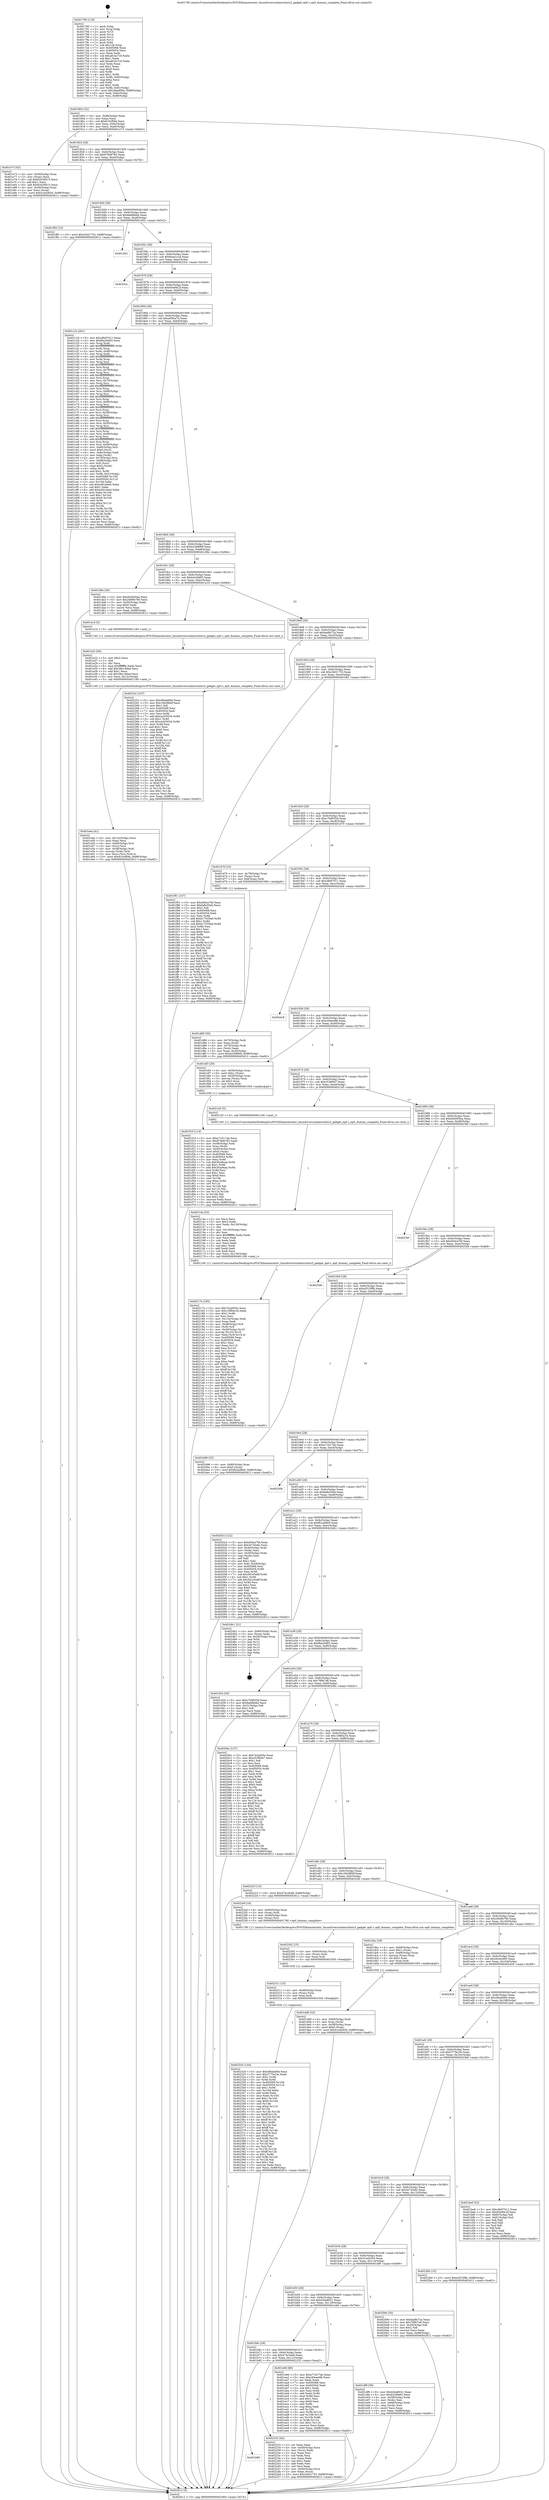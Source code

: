 digraph "0x401790" {
  label = "0x401790 (/mnt/c/Users/mathe/Desktop/tcc/POCII/binaries/extr_linuxdriversusbmtu3mtu3_gadget_ep0.c_ep0_dummy_complete_Final-ollvm.out::main(0))"
  labelloc = "t"
  node[shape=record]

  Entry [label="",width=0.3,height=0.3,shape=circle,fillcolor=black,style=filled]
  "0x401804" [label="{
     0x401804 [32]\l
     | [instrs]\l
     &nbsp;&nbsp;0x401804 \<+6\>: mov -0x88(%rbp),%eax\l
     &nbsp;&nbsp;0x40180a \<+2\>: mov %eax,%ecx\l
     &nbsp;&nbsp;0x40180c \<+6\>: sub $0x810cf69a,%ecx\l
     &nbsp;&nbsp;0x401812 \<+6\>: mov %eax,-0x9c(%rbp)\l
     &nbsp;&nbsp;0x401818 \<+6\>: mov %ecx,-0xa0(%rbp)\l
     &nbsp;&nbsp;0x40181e \<+6\>: je 0000000000401e73 \<main+0x6e3\>\l
  }"]
  "0x401e73" [label="{
     0x401e73 [42]\l
     | [instrs]\l
     &nbsp;&nbsp;0x401e73 \<+4\>: mov -0x58(%rbp),%rax\l
     &nbsp;&nbsp;0x401e77 \<+2\>: mov (%rax),%ecx\l
     &nbsp;&nbsp;0x401e79 \<+6\>: sub $0x63438515,%ecx\l
     &nbsp;&nbsp;0x401e7f \<+3\>: add $0x1,%ecx\l
     &nbsp;&nbsp;0x401e82 \<+6\>: add $0x63438515,%ecx\l
     &nbsp;&nbsp;0x401e88 \<+4\>: mov -0x58(%rbp),%rax\l
     &nbsp;&nbsp;0x401e8c \<+2\>: mov %ecx,(%rax)\l
     &nbsp;&nbsp;0x401e8e \<+10\>: movl $0x41ed2654,-0x88(%rbp)\l
     &nbsp;&nbsp;0x401e98 \<+5\>: jmp 0000000000402612 \<main+0xe82\>\l
  }"]
  "0x401824" [label="{
     0x401824 [28]\l
     | [instrs]\l
     &nbsp;&nbsp;0x401824 \<+5\>: jmp 0000000000401829 \<main+0x99\>\l
     &nbsp;&nbsp;0x401829 \<+6\>: mov -0x9c(%rbp),%eax\l
     &nbsp;&nbsp;0x40182f \<+5\>: sub $0x878d6783,%eax\l
     &nbsp;&nbsp;0x401834 \<+6\>: mov %eax,-0xa4(%rbp)\l
     &nbsp;&nbsp;0x40183a \<+6\>: je 0000000000401f82 \<main+0x7f2\>\l
  }"]
  Exit [label="",width=0.3,height=0.3,shape=circle,fillcolor=black,style=filled,peripheries=2]
  "0x401f82" [label="{
     0x401f82 [15]\l
     | [instrs]\l
     &nbsp;&nbsp;0x401f82 \<+10\>: movl $0xc5d31753,-0x88(%rbp)\l
     &nbsp;&nbsp;0x401f8c \<+5\>: jmp 0000000000402612 \<main+0xe82\>\l
  }"]
  "0x401840" [label="{
     0x401840 [28]\l
     | [instrs]\l
     &nbsp;&nbsp;0x401840 \<+5\>: jmp 0000000000401845 \<main+0xb5\>\l
     &nbsp;&nbsp;0x401845 \<+6\>: mov -0x9c(%rbp),%eax\l
     &nbsp;&nbsp;0x40184b \<+5\>: sub $0x8abfb6dd,%eax\l
     &nbsp;&nbsp;0x401850 \<+6\>: mov %eax,-0xa8(%rbp)\l
     &nbsp;&nbsp;0x401856 \<+6\>: je 0000000000401d52 \<main+0x5c2\>\l
  }"]
  "0x402320" [label="{
     0x402320 [144]\l
     | [instrs]\l
     &nbsp;&nbsp;0x402320 \<+5\>: mov $0x49bda90d,%ecx\l
     &nbsp;&nbsp;0x402325 \<+5\>: mov $0x3775e1fe,%edx\l
     &nbsp;&nbsp;0x40232a \<+3\>: mov $0x1,%r8b\l
     &nbsp;&nbsp;0x40232d \<+3\>: xor %r9d,%r9d\l
     &nbsp;&nbsp;0x402330 \<+8\>: mov 0x405068,%r10d\l
     &nbsp;&nbsp;0x402338 \<+8\>: mov 0x405054,%r11d\l
     &nbsp;&nbsp;0x402340 \<+4\>: sub $0x1,%r9d\l
     &nbsp;&nbsp;0x402344 \<+3\>: mov %r10d,%ebx\l
     &nbsp;&nbsp;0x402347 \<+3\>: add %r9d,%ebx\l
     &nbsp;&nbsp;0x40234a \<+4\>: imul %ebx,%r10d\l
     &nbsp;&nbsp;0x40234e \<+4\>: and $0x1,%r10d\l
     &nbsp;&nbsp;0x402352 \<+4\>: cmp $0x0,%r10d\l
     &nbsp;&nbsp;0x402356 \<+4\>: sete %r14b\l
     &nbsp;&nbsp;0x40235a \<+4\>: cmp $0xa,%r11d\l
     &nbsp;&nbsp;0x40235e \<+4\>: setl %r15b\l
     &nbsp;&nbsp;0x402362 \<+3\>: mov %r14b,%r12b\l
     &nbsp;&nbsp;0x402365 \<+4\>: xor $0xff,%r12b\l
     &nbsp;&nbsp;0x402369 \<+3\>: mov %r15b,%r13b\l
     &nbsp;&nbsp;0x40236c \<+4\>: xor $0xff,%r13b\l
     &nbsp;&nbsp;0x402370 \<+4\>: xor $0x1,%r8b\l
     &nbsp;&nbsp;0x402374 \<+3\>: mov %r12b,%al\l
     &nbsp;&nbsp;0x402377 \<+2\>: and $0xff,%al\l
     &nbsp;&nbsp;0x402379 \<+3\>: and %r8b,%r14b\l
     &nbsp;&nbsp;0x40237c \<+3\>: mov %r13b,%sil\l
     &nbsp;&nbsp;0x40237f \<+4\>: and $0xff,%sil\l
     &nbsp;&nbsp;0x402383 \<+3\>: and %r8b,%r15b\l
     &nbsp;&nbsp;0x402386 \<+3\>: or %r14b,%al\l
     &nbsp;&nbsp;0x402389 \<+3\>: or %r15b,%sil\l
     &nbsp;&nbsp;0x40238c \<+3\>: xor %sil,%al\l
     &nbsp;&nbsp;0x40238f \<+3\>: or %r13b,%r12b\l
     &nbsp;&nbsp;0x402392 \<+4\>: xor $0xff,%r12b\l
     &nbsp;&nbsp;0x402396 \<+4\>: or $0x1,%r8b\l
     &nbsp;&nbsp;0x40239a \<+3\>: and %r8b,%r12b\l
     &nbsp;&nbsp;0x40239d \<+3\>: or %r12b,%al\l
     &nbsp;&nbsp;0x4023a0 \<+2\>: test $0x1,%al\l
     &nbsp;&nbsp;0x4023a2 \<+3\>: cmovne %edx,%ecx\l
     &nbsp;&nbsp;0x4023a5 \<+6\>: mov %ecx,-0x88(%rbp)\l
     &nbsp;&nbsp;0x4023ab \<+5\>: jmp 0000000000402612 \<main+0xe82\>\l
  }"]
  "0x401d52" [label="{
     0x401d52\l
  }", style=dashed]
  "0x40185c" [label="{
     0x40185c [28]\l
     | [instrs]\l
     &nbsp;&nbsp;0x40185c \<+5\>: jmp 0000000000401861 \<main+0xd1\>\l
     &nbsp;&nbsp;0x401861 \<+6\>: mov -0x9c(%rbp),%eax\l
     &nbsp;&nbsp;0x401867 \<+5\>: sub $0x8cee1ccd,%eax\l
     &nbsp;&nbsp;0x40186c \<+6\>: mov %eax,-0xac(%rbp)\l
     &nbsp;&nbsp;0x401872 \<+6\>: je 00000000004023ce \<main+0xc3e\>\l
  }"]
  "0x402311" [label="{
     0x402311 [15]\l
     | [instrs]\l
     &nbsp;&nbsp;0x402311 \<+4\>: mov -0x48(%rbp),%rax\l
     &nbsp;&nbsp;0x402315 \<+3\>: mov (%rax),%rax\l
     &nbsp;&nbsp;0x402318 \<+3\>: mov %rax,%rdi\l
     &nbsp;&nbsp;0x40231b \<+5\>: call 0000000000401030 \<free@plt\>\l
     | [calls]\l
     &nbsp;&nbsp;0x401030 \{1\} (unknown)\l
  }"]
  "0x4023ce" [label="{
     0x4023ce\l
  }", style=dashed]
  "0x401878" [label="{
     0x401878 [28]\l
     | [instrs]\l
     &nbsp;&nbsp;0x401878 \<+5\>: jmp 000000000040187d \<main+0xed\>\l
     &nbsp;&nbsp;0x40187d \<+6\>: mov -0x9c(%rbp),%eax\l
     &nbsp;&nbsp;0x401883 \<+5\>: sub $0x93e69c2f,%eax\l
     &nbsp;&nbsp;0x401888 \<+6\>: mov %eax,-0xb0(%rbp)\l
     &nbsp;&nbsp;0x40188e \<+6\>: je 0000000000401c1b \<main+0x48b\>\l
  }"]
  "0x402302" [label="{
     0x402302 [15]\l
     | [instrs]\l
     &nbsp;&nbsp;0x402302 \<+4\>: mov -0x60(%rbp),%rax\l
     &nbsp;&nbsp;0x402306 \<+3\>: mov (%rax),%rax\l
     &nbsp;&nbsp;0x402309 \<+3\>: mov %rax,%rdi\l
     &nbsp;&nbsp;0x40230c \<+5\>: call 0000000000401030 \<free@plt\>\l
     | [calls]\l
     &nbsp;&nbsp;0x401030 \{1\} (unknown)\l
  }"]
  "0x401c1b" [label="{
     0x401c1b [281]\l
     | [instrs]\l
     &nbsp;&nbsp;0x401c1b \<+5\>: mov $0xc8b97011,%eax\l
     &nbsp;&nbsp;0x401c20 \<+5\>: mov $0xfba29483,%ecx\l
     &nbsp;&nbsp;0x401c25 \<+3\>: mov %rsp,%rdx\l
     &nbsp;&nbsp;0x401c28 \<+4\>: add $0xfffffffffffffff0,%rdx\l
     &nbsp;&nbsp;0x401c2c \<+3\>: mov %rdx,%rsp\l
     &nbsp;&nbsp;0x401c2f \<+4\>: mov %rdx,-0x80(%rbp)\l
     &nbsp;&nbsp;0x401c33 \<+3\>: mov %rsp,%rdx\l
     &nbsp;&nbsp;0x401c36 \<+4\>: add $0xfffffffffffffff0,%rdx\l
     &nbsp;&nbsp;0x401c3a \<+3\>: mov %rdx,%rsp\l
     &nbsp;&nbsp;0x401c3d \<+3\>: mov %rsp,%rsi\l
     &nbsp;&nbsp;0x401c40 \<+4\>: add $0xfffffffffffffff0,%rsi\l
     &nbsp;&nbsp;0x401c44 \<+3\>: mov %rsi,%rsp\l
     &nbsp;&nbsp;0x401c47 \<+4\>: mov %rsi,-0x78(%rbp)\l
     &nbsp;&nbsp;0x401c4b \<+3\>: mov %rsp,%rsi\l
     &nbsp;&nbsp;0x401c4e \<+4\>: add $0xfffffffffffffff0,%rsi\l
     &nbsp;&nbsp;0x401c52 \<+3\>: mov %rsi,%rsp\l
     &nbsp;&nbsp;0x401c55 \<+4\>: mov %rsi,-0x70(%rbp)\l
     &nbsp;&nbsp;0x401c59 \<+3\>: mov %rsp,%rsi\l
     &nbsp;&nbsp;0x401c5c \<+4\>: add $0xfffffffffffffff0,%rsi\l
     &nbsp;&nbsp;0x401c60 \<+3\>: mov %rsi,%rsp\l
     &nbsp;&nbsp;0x401c63 \<+4\>: mov %rsi,-0x68(%rbp)\l
     &nbsp;&nbsp;0x401c67 \<+3\>: mov %rsp,%rsi\l
     &nbsp;&nbsp;0x401c6a \<+4\>: add $0xfffffffffffffff0,%rsi\l
     &nbsp;&nbsp;0x401c6e \<+3\>: mov %rsi,%rsp\l
     &nbsp;&nbsp;0x401c71 \<+4\>: mov %rsi,-0x60(%rbp)\l
     &nbsp;&nbsp;0x401c75 \<+3\>: mov %rsp,%rsi\l
     &nbsp;&nbsp;0x401c78 \<+4\>: add $0xfffffffffffffff0,%rsi\l
     &nbsp;&nbsp;0x401c7c \<+3\>: mov %rsi,%rsp\l
     &nbsp;&nbsp;0x401c7f \<+4\>: mov %rsi,-0x58(%rbp)\l
     &nbsp;&nbsp;0x401c83 \<+3\>: mov %rsp,%rsi\l
     &nbsp;&nbsp;0x401c86 \<+4\>: add $0xfffffffffffffff0,%rsi\l
     &nbsp;&nbsp;0x401c8a \<+3\>: mov %rsi,%rsp\l
     &nbsp;&nbsp;0x401c8d \<+4\>: mov %rsi,-0x50(%rbp)\l
     &nbsp;&nbsp;0x401c91 \<+3\>: mov %rsp,%rsi\l
     &nbsp;&nbsp;0x401c94 \<+4\>: add $0xfffffffffffffff0,%rsi\l
     &nbsp;&nbsp;0x401c98 \<+3\>: mov %rsi,%rsp\l
     &nbsp;&nbsp;0x401c9b \<+4\>: mov %rsi,-0x48(%rbp)\l
     &nbsp;&nbsp;0x401c9f \<+3\>: mov %rsp,%rsi\l
     &nbsp;&nbsp;0x401ca2 \<+4\>: add $0xfffffffffffffff0,%rsi\l
     &nbsp;&nbsp;0x401ca6 \<+3\>: mov %rsi,%rsp\l
     &nbsp;&nbsp;0x401ca9 \<+4\>: mov %rsi,-0x40(%rbp)\l
     &nbsp;&nbsp;0x401cad \<+4\>: mov -0x80(%rbp),%rsi\l
     &nbsp;&nbsp;0x401cb1 \<+6\>: movl $0x0,(%rsi)\l
     &nbsp;&nbsp;0x401cb7 \<+6\>: mov -0x8c(%rbp),%edi\l
     &nbsp;&nbsp;0x401cbd \<+2\>: mov %edi,(%rdx)\l
     &nbsp;&nbsp;0x401cbf \<+4\>: mov -0x78(%rbp),%rsi\l
     &nbsp;&nbsp;0x401cc3 \<+7\>: mov -0x98(%rbp),%r8\l
     &nbsp;&nbsp;0x401cca \<+3\>: mov %r8,(%rsi)\l
     &nbsp;&nbsp;0x401ccd \<+3\>: cmpl $0x2,(%rdx)\l
     &nbsp;&nbsp;0x401cd0 \<+4\>: setne %r9b\l
     &nbsp;&nbsp;0x401cd4 \<+4\>: and $0x1,%r9b\l
     &nbsp;&nbsp;0x401cd8 \<+4\>: mov %r9b,-0x31(%rbp)\l
     &nbsp;&nbsp;0x401cdc \<+8\>: mov 0x405068,%r10d\l
     &nbsp;&nbsp;0x401ce4 \<+8\>: mov 0x405054,%r11d\l
     &nbsp;&nbsp;0x401cec \<+3\>: mov %r10d,%ebx\l
     &nbsp;&nbsp;0x401cef \<+6\>: sub $0xe491ebe0,%ebx\l
     &nbsp;&nbsp;0x401cf5 \<+3\>: sub $0x1,%ebx\l
     &nbsp;&nbsp;0x401cf8 \<+6\>: add $0xe491ebe0,%ebx\l
     &nbsp;&nbsp;0x401cfe \<+4\>: imul %ebx,%r10d\l
     &nbsp;&nbsp;0x401d02 \<+4\>: and $0x1,%r10d\l
     &nbsp;&nbsp;0x401d06 \<+4\>: cmp $0x0,%r10d\l
     &nbsp;&nbsp;0x401d0a \<+4\>: sete %r9b\l
     &nbsp;&nbsp;0x401d0e \<+4\>: cmp $0xa,%r11d\l
     &nbsp;&nbsp;0x401d12 \<+4\>: setl %r14b\l
     &nbsp;&nbsp;0x401d16 \<+3\>: mov %r9b,%r15b\l
     &nbsp;&nbsp;0x401d19 \<+3\>: and %r14b,%r15b\l
     &nbsp;&nbsp;0x401d1c \<+3\>: xor %r14b,%r9b\l
     &nbsp;&nbsp;0x401d1f \<+3\>: or %r9b,%r15b\l
     &nbsp;&nbsp;0x401d22 \<+4\>: test $0x1,%r15b\l
     &nbsp;&nbsp;0x401d26 \<+3\>: cmovne %ecx,%eax\l
     &nbsp;&nbsp;0x401d29 \<+6\>: mov %eax,-0x88(%rbp)\l
     &nbsp;&nbsp;0x401d2f \<+5\>: jmp 0000000000402612 \<main+0xe82\>\l
  }"]
  "0x401894" [label="{
     0x401894 [28]\l
     | [instrs]\l
     &nbsp;&nbsp;0x401894 \<+5\>: jmp 0000000000401899 \<main+0x109\>\l
     &nbsp;&nbsp;0x401899 \<+6\>: mov -0x9c(%rbp),%eax\l
     &nbsp;&nbsp;0x40189f \<+5\>: sub $0xad5fca74,%eax\l
     &nbsp;&nbsp;0x4018a4 \<+6\>: mov %eax,-0xb4(%rbp)\l
     &nbsp;&nbsp;0x4018aa \<+6\>: je 0000000000402603 \<main+0xe73\>\l
  }"]
  "0x401b88" [label="{
     0x401b88\l
  }", style=dashed]
  "0x402603" [label="{
     0x402603\l
  }", style=dashed]
  "0x4018b0" [label="{
     0x4018b0 [28]\l
     | [instrs]\l
     &nbsp;&nbsp;0x4018b0 \<+5\>: jmp 00000000004018b5 \<main+0x125\>\l
     &nbsp;&nbsp;0x4018b5 \<+6\>: mov -0x9c(%rbp),%eax\l
     &nbsp;&nbsp;0x4018bb \<+5\>: sub $0xb23d890f,%eax\l
     &nbsp;&nbsp;0x4018c0 \<+6\>: mov %eax,-0xb8(%rbp)\l
     &nbsp;&nbsp;0x4018c6 \<+6\>: je 0000000000401d9e \<main+0x60e\>\l
  }"]
  "0x402232" [label="{
     0x402232 [42]\l
     | [instrs]\l
     &nbsp;&nbsp;0x402232 \<+2\>: xor %eax,%eax\l
     &nbsp;&nbsp;0x402234 \<+4\>: mov -0x40(%rbp),%rcx\l
     &nbsp;&nbsp;0x402238 \<+2\>: mov (%rcx),%edx\l
     &nbsp;&nbsp;0x40223a \<+2\>: mov %eax,%esi\l
     &nbsp;&nbsp;0x40223c \<+2\>: sub %edx,%esi\l
     &nbsp;&nbsp;0x40223e \<+2\>: mov %eax,%edx\l
     &nbsp;&nbsp;0x402240 \<+3\>: sub $0x1,%edx\l
     &nbsp;&nbsp;0x402243 \<+2\>: add %edx,%esi\l
     &nbsp;&nbsp;0x402245 \<+2\>: sub %esi,%eax\l
     &nbsp;&nbsp;0x402247 \<+4\>: mov -0x40(%rbp),%rcx\l
     &nbsp;&nbsp;0x40224b \<+2\>: mov %eax,(%rcx)\l
     &nbsp;&nbsp;0x40224d \<+10\>: movl $0xc5d31753,-0x88(%rbp)\l
     &nbsp;&nbsp;0x402257 \<+5\>: jmp 0000000000402612 \<main+0xe82\>\l
  }"]
  "0x401d9e" [label="{
     0x401d9e [30]\l
     | [instrs]\l
     &nbsp;&nbsp;0x401d9e \<+5\>: mov $0xd44005ea,%eax\l
     &nbsp;&nbsp;0x401da3 \<+5\>: mov $0x29d9b780,%ecx\l
     &nbsp;&nbsp;0x401da8 \<+3\>: mov -0x30(%rbp),%edx\l
     &nbsp;&nbsp;0x401dab \<+3\>: cmp $0x0,%edx\l
     &nbsp;&nbsp;0x401dae \<+3\>: cmove %ecx,%eax\l
     &nbsp;&nbsp;0x401db1 \<+6\>: mov %eax,-0x88(%rbp)\l
     &nbsp;&nbsp;0x401db7 \<+5\>: jmp 0000000000402612 \<main+0xe82\>\l
  }"]
  "0x4018cc" [label="{
     0x4018cc [28]\l
     | [instrs]\l
     &nbsp;&nbsp;0x4018cc \<+5\>: jmp 00000000004018d1 \<main+0x141\>\l
     &nbsp;&nbsp;0x4018d1 \<+6\>: mov -0x9c(%rbp),%eax\l
     &nbsp;&nbsp;0x4018d7 \<+5\>: sub $0xb2cf4665,%eax\l
     &nbsp;&nbsp;0x4018dc \<+6\>: mov %eax,-0xbc(%rbp)\l
     &nbsp;&nbsp;0x4018e2 \<+6\>: je 0000000000401e1d \<main+0x68d\>\l
  }"]
  "0x40217e" [label="{
     0x40217e [165]\l
     | [instrs]\l
     &nbsp;&nbsp;0x40217e \<+5\>: mov $0x7e2a005e,%ecx\l
     &nbsp;&nbsp;0x402183 \<+5\>: mov $0x13984c34,%edx\l
     &nbsp;&nbsp;0x402188 \<+3\>: mov $0x1,%r8b\l
     &nbsp;&nbsp;0x40218b \<+2\>: xor %esi,%esi\l
     &nbsp;&nbsp;0x40218d \<+6\>: mov -0x134(%rbp),%edi\l
     &nbsp;&nbsp;0x402193 \<+3\>: imul %eax,%edi\l
     &nbsp;&nbsp;0x402196 \<+4\>: mov -0x48(%rbp),%r9\l
     &nbsp;&nbsp;0x40219a \<+3\>: mov (%r9),%r9\l
     &nbsp;&nbsp;0x40219d \<+4\>: mov -0x40(%rbp),%r10\l
     &nbsp;&nbsp;0x4021a1 \<+3\>: movslq (%r10),%r10\l
     &nbsp;&nbsp;0x4021a4 \<+4\>: mov %edi,(%r9,%r10,4)\l
     &nbsp;&nbsp;0x4021a8 \<+7\>: mov 0x405068,%eax\l
     &nbsp;&nbsp;0x4021af \<+7\>: mov 0x405054,%edi\l
     &nbsp;&nbsp;0x4021b6 \<+3\>: sub $0x1,%esi\l
     &nbsp;&nbsp;0x4021b9 \<+3\>: mov %eax,%r11d\l
     &nbsp;&nbsp;0x4021bc \<+3\>: add %esi,%r11d\l
     &nbsp;&nbsp;0x4021bf \<+4\>: imul %r11d,%eax\l
     &nbsp;&nbsp;0x4021c3 \<+3\>: and $0x1,%eax\l
     &nbsp;&nbsp;0x4021c6 \<+3\>: cmp $0x0,%eax\l
     &nbsp;&nbsp;0x4021c9 \<+3\>: sete %bl\l
     &nbsp;&nbsp;0x4021cc \<+3\>: cmp $0xa,%edi\l
     &nbsp;&nbsp;0x4021cf \<+4\>: setl %r14b\l
     &nbsp;&nbsp;0x4021d3 \<+3\>: mov %bl,%r15b\l
     &nbsp;&nbsp;0x4021d6 \<+4\>: xor $0xff,%r15b\l
     &nbsp;&nbsp;0x4021da \<+3\>: mov %r14b,%r12b\l
     &nbsp;&nbsp;0x4021dd \<+4\>: xor $0xff,%r12b\l
     &nbsp;&nbsp;0x4021e1 \<+4\>: xor $0x1,%r8b\l
     &nbsp;&nbsp;0x4021e5 \<+3\>: mov %r15b,%r13b\l
     &nbsp;&nbsp;0x4021e8 \<+4\>: and $0xff,%r13b\l
     &nbsp;&nbsp;0x4021ec \<+3\>: and %r8b,%bl\l
     &nbsp;&nbsp;0x4021ef \<+3\>: mov %r12b,%al\l
     &nbsp;&nbsp;0x4021f2 \<+2\>: and $0xff,%al\l
     &nbsp;&nbsp;0x4021f4 \<+3\>: and %r8b,%r14b\l
     &nbsp;&nbsp;0x4021f7 \<+3\>: or %bl,%r13b\l
     &nbsp;&nbsp;0x4021fa \<+3\>: or %r14b,%al\l
     &nbsp;&nbsp;0x4021fd \<+3\>: xor %al,%r13b\l
     &nbsp;&nbsp;0x402200 \<+3\>: or %r12b,%r15b\l
     &nbsp;&nbsp;0x402203 \<+4\>: xor $0xff,%r15b\l
     &nbsp;&nbsp;0x402207 \<+4\>: or $0x1,%r8b\l
     &nbsp;&nbsp;0x40220b \<+3\>: and %r8b,%r15b\l
     &nbsp;&nbsp;0x40220e \<+3\>: or %r15b,%r13b\l
     &nbsp;&nbsp;0x402211 \<+4\>: test $0x1,%r13b\l
     &nbsp;&nbsp;0x402215 \<+3\>: cmovne %edx,%ecx\l
     &nbsp;&nbsp;0x402218 \<+6\>: mov %ecx,-0x88(%rbp)\l
     &nbsp;&nbsp;0x40221e \<+5\>: jmp 0000000000402612 \<main+0xe82\>\l
  }"]
  "0x401e1d" [label="{
     0x401e1d [5]\l
     | [instrs]\l
     &nbsp;&nbsp;0x401e1d \<+5\>: call 0000000000401160 \<next_i\>\l
     | [calls]\l
     &nbsp;&nbsp;0x401160 \{1\} (/mnt/c/Users/mathe/Desktop/tcc/POCII/binaries/extr_linuxdriversusbmtu3mtu3_gadget_ep0.c_ep0_dummy_complete_Final-ollvm.out::next_i)\l
  }"]
  "0x4018e8" [label="{
     0x4018e8 [28]\l
     | [instrs]\l
     &nbsp;&nbsp;0x4018e8 \<+5\>: jmp 00000000004018ed \<main+0x15d\>\l
     &nbsp;&nbsp;0x4018ed \<+6\>: mov -0x9c(%rbp),%eax\l
     &nbsp;&nbsp;0x4018f3 \<+5\>: sub $0xbadfa72a,%eax\l
     &nbsp;&nbsp;0x4018f8 \<+6\>: mov %eax,-0xc0(%rbp)\l
     &nbsp;&nbsp;0x4018fe \<+6\>: je 000000000040225c \<main+0xacc\>\l
  }"]
  "0x40214a" [label="{
     0x40214a [52]\l
     | [instrs]\l
     &nbsp;&nbsp;0x40214a \<+2\>: xor %ecx,%ecx\l
     &nbsp;&nbsp;0x40214c \<+5\>: mov $0x2,%edx\l
     &nbsp;&nbsp;0x402151 \<+6\>: mov %edx,-0x130(%rbp)\l
     &nbsp;&nbsp;0x402157 \<+1\>: cltd\l
     &nbsp;&nbsp;0x402158 \<+6\>: mov -0x130(%rbp),%esi\l
     &nbsp;&nbsp;0x40215e \<+2\>: idiv %esi\l
     &nbsp;&nbsp;0x402160 \<+6\>: imul $0xfffffffe,%edx,%edx\l
     &nbsp;&nbsp;0x402166 \<+2\>: mov %ecx,%edi\l
     &nbsp;&nbsp;0x402168 \<+2\>: sub %edx,%edi\l
     &nbsp;&nbsp;0x40216a \<+2\>: mov %ecx,%edx\l
     &nbsp;&nbsp;0x40216c \<+3\>: sub $0x1,%edx\l
     &nbsp;&nbsp;0x40216f \<+2\>: add %edx,%edi\l
     &nbsp;&nbsp;0x402171 \<+2\>: sub %edi,%ecx\l
     &nbsp;&nbsp;0x402173 \<+6\>: mov %ecx,-0x134(%rbp)\l
     &nbsp;&nbsp;0x402179 \<+5\>: call 0000000000401160 \<next_i\>\l
     | [calls]\l
     &nbsp;&nbsp;0x401160 \{1\} (/mnt/c/Users/mathe/Desktop/tcc/POCII/binaries/extr_linuxdriversusbmtu3mtu3_gadget_ep0.c_ep0_dummy_complete_Final-ollvm.out::next_i)\l
  }"]
  "0x40225c" [label="{
     0x40225c [147]\l
     | [instrs]\l
     &nbsp;&nbsp;0x40225c \<+5\>: mov $0x49bda90d,%eax\l
     &nbsp;&nbsp;0x402261 \<+5\>: mov $0x1942866f,%ecx\l
     &nbsp;&nbsp;0x402266 \<+2\>: mov $0x1,%dl\l
     &nbsp;&nbsp;0x402268 \<+7\>: mov 0x405068,%esi\l
     &nbsp;&nbsp;0x40226f \<+7\>: mov 0x405054,%edi\l
     &nbsp;&nbsp;0x402276 \<+3\>: mov %esi,%r8d\l
     &nbsp;&nbsp;0x402279 \<+7\>: add $0xca203034,%r8d\l
     &nbsp;&nbsp;0x402280 \<+4\>: sub $0x1,%r8d\l
     &nbsp;&nbsp;0x402284 \<+7\>: sub $0xca203034,%r8d\l
     &nbsp;&nbsp;0x40228b \<+4\>: imul %r8d,%esi\l
     &nbsp;&nbsp;0x40228f \<+3\>: and $0x1,%esi\l
     &nbsp;&nbsp;0x402292 \<+3\>: cmp $0x0,%esi\l
     &nbsp;&nbsp;0x402295 \<+4\>: sete %r9b\l
     &nbsp;&nbsp;0x402299 \<+3\>: cmp $0xa,%edi\l
     &nbsp;&nbsp;0x40229c \<+4\>: setl %r10b\l
     &nbsp;&nbsp;0x4022a0 \<+3\>: mov %r9b,%r11b\l
     &nbsp;&nbsp;0x4022a3 \<+4\>: xor $0xff,%r11b\l
     &nbsp;&nbsp;0x4022a7 \<+3\>: mov %r10b,%bl\l
     &nbsp;&nbsp;0x4022aa \<+3\>: xor $0xff,%bl\l
     &nbsp;&nbsp;0x4022ad \<+3\>: xor $0x0,%dl\l
     &nbsp;&nbsp;0x4022b0 \<+3\>: mov %r11b,%r14b\l
     &nbsp;&nbsp;0x4022b3 \<+4\>: and $0x0,%r14b\l
     &nbsp;&nbsp;0x4022b7 \<+3\>: and %dl,%r9b\l
     &nbsp;&nbsp;0x4022ba \<+3\>: mov %bl,%r15b\l
     &nbsp;&nbsp;0x4022bd \<+4\>: and $0x0,%r15b\l
     &nbsp;&nbsp;0x4022c1 \<+3\>: and %dl,%r10b\l
     &nbsp;&nbsp;0x4022c4 \<+3\>: or %r9b,%r14b\l
     &nbsp;&nbsp;0x4022c7 \<+3\>: or %r10b,%r15b\l
     &nbsp;&nbsp;0x4022ca \<+3\>: xor %r15b,%r14b\l
     &nbsp;&nbsp;0x4022cd \<+3\>: or %bl,%r11b\l
     &nbsp;&nbsp;0x4022d0 \<+4\>: xor $0xff,%r11b\l
     &nbsp;&nbsp;0x4022d4 \<+3\>: or $0x0,%dl\l
     &nbsp;&nbsp;0x4022d7 \<+3\>: and %dl,%r11b\l
     &nbsp;&nbsp;0x4022da \<+3\>: or %r11b,%r14b\l
     &nbsp;&nbsp;0x4022dd \<+4\>: test $0x1,%r14b\l
     &nbsp;&nbsp;0x4022e1 \<+3\>: cmovne %ecx,%eax\l
     &nbsp;&nbsp;0x4022e4 \<+6\>: mov %eax,-0x88(%rbp)\l
     &nbsp;&nbsp;0x4022ea \<+5\>: jmp 0000000000402612 \<main+0xe82\>\l
  }"]
  "0x401904" [label="{
     0x401904 [28]\l
     | [instrs]\l
     &nbsp;&nbsp;0x401904 \<+5\>: jmp 0000000000401909 \<main+0x179\>\l
     &nbsp;&nbsp;0x401909 \<+6\>: mov -0x9c(%rbp),%eax\l
     &nbsp;&nbsp;0x40190f \<+5\>: sub $0xc5d31753,%eax\l
     &nbsp;&nbsp;0x401914 \<+6\>: mov %eax,-0xc4(%rbp)\l
     &nbsp;&nbsp;0x40191a \<+6\>: je 0000000000401f91 \<main+0x801\>\l
  }"]
  "0x401f10" [label="{
     0x401f10 [114]\l
     | [instrs]\l
     &nbsp;&nbsp;0x401f10 \<+5\>: mov $0xe71617ab,%ecx\l
     &nbsp;&nbsp;0x401f15 \<+5\>: mov $0x878d6783,%edx\l
     &nbsp;&nbsp;0x401f1a \<+4\>: mov -0x48(%rbp),%rdi\l
     &nbsp;&nbsp;0x401f1e \<+3\>: mov %rax,(%rdi)\l
     &nbsp;&nbsp;0x401f21 \<+4\>: mov -0x40(%rbp),%rax\l
     &nbsp;&nbsp;0x401f25 \<+6\>: movl $0x0,(%rax)\l
     &nbsp;&nbsp;0x401f2b \<+7\>: mov 0x405068,%esi\l
     &nbsp;&nbsp;0x401f32 \<+8\>: mov 0x405054,%r8d\l
     &nbsp;&nbsp;0x401f3a \<+3\>: mov %esi,%r9d\l
     &nbsp;&nbsp;0x401f3d \<+7\>: sub $0x3fca9eaa,%r9d\l
     &nbsp;&nbsp;0x401f44 \<+4\>: sub $0x1,%r9d\l
     &nbsp;&nbsp;0x401f48 \<+7\>: add $0x3fca9eaa,%r9d\l
     &nbsp;&nbsp;0x401f4f \<+4\>: imul %r9d,%esi\l
     &nbsp;&nbsp;0x401f53 \<+3\>: and $0x1,%esi\l
     &nbsp;&nbsp;0x401f56 \<+3\>: cmp $0x0,%esi\l
     &nbsp;&nbsp;0x401f59 \<+4\>: sete %r10b\l
     &nbsp;&nbsp;0x401f5d \<+4\>: cmp $0xa,%r8d\l
     &nbsp;&nbsp;0x401f61 \<+4\>: setl %r11b\l
     &nbsp;&nbsp;0x401f65 \<+3\>: mov %r10b,%bl\l
     &nbsp;&nbsp;0x401f68 \<+3\>: and %r11b,%bl\l
     &nbsp;&nbsp;0x401f6b \<+3\>: xor %r11b,%r10b\l
     &nbsp;&nbsp;0x401f6e \<+3\>: or %r10b,%bl\l
     &nbsp;&nbsp;0x401f71 \<+3\>: test $0x1,%bl\l
     &nbsp;&nbsp;0x401f74 \<+3\>: cmovne %edx,%ecx\l
     &nbsp;&nbsp;0x401f77 \<+6\>: mov %ecx,-0x88(%rbp)\l
     &nbsp;&nbsp;0x401f7d \<+5\>: jmp 0000000000402612 \<main+0xe82\>\l
  }"]
  "0x401f91" [label="{
     0x401f91 [147]\l
     | [instrs]\l
     &nbsp;&nbsp;0x401f91 \<+5\>: mov $0xd5dce7fd,%eax\l
     &nbsp;&nbsp;0x401f96 \<+5\>: mov $0xfa8e55eb,%ecx\l
     &nbsp;&nbsp;0x401f9b \<+2\>: mov $0x1,%dl\l
     &nbsp;&nbsp;0x401f9d \<+7\>: mov 0x405068,%esi\l
     &nbsp;&nbsp;0x401fa4 \<+7\>: mov 0x405054,%edi\l
     &nbsp;&nbsp;0x401fab \<+3\>: mov %esi,%r8d\l
     &nbsp;&nbsp;0x401fae \<+7\>: add $0xb17029ad,%r8d\l
     &nbsp;&nbsp;0x401fb5 \<+4\>: sub $0x1,%r8d\l
     &nbsp;&nbsp;0x401fb9 \<+7\>: sub $0xb17029ad,%r8d\l
     &nbsp;&nbsp;0x401fc0 \<+4\>: imul %r8d,%esi\l
     &nbsp;&nbsp;0x401fc4 \<+3\>: and $0x1,%esi\l
     &nbsp;&nbsp;0x401fc7 \<+3\>: cmp $0x0,%esi\l
     &nbsp;&nbsp;0x401fca \<+4\>: sete %r9b\l
     &nbsp;&nbsp;0x401fce \<+3\>: cmp $0xa,%edi\l
     &nbsp;&nbsp;0x401fd1 \<+4\>: setl %r10b\l
     &nbsp;&nbsp;0x401fd5 \<+3\>: mov %r9b,%r11b\l
     &nbsp;&nbsp;0x401fd8 \<+4\>: xor $0xff,%r11b\l
     &nbsp;&nbsp;0x401fdc \<+3\>: mov %r10b,%bl\l
     &nbsp;&nbsp;0x401fdf \<+3\>: xor $0xff,%bl\l
     &nbsp;&nbsp;0x401fe2 \<+3\>: xor $0x1,%dl\l
     &nbsp;&nbsp;0x401fe5 \<+3\>: mov %r11b,%r14b\l
     &nbsp;&nbsp;0x401fe8 \<+4\>: and $0xff,%r14b\l
     &nbsp;&nbsp;0x401fec \<+3\>: and %dl,%r9b\l
     &nbsp;&nbsp;0x401fef \<+3\>: mov %bl,%r15b\l
     &nbsp;&nbsp;0x401ff2 \<+4\>: and $0xff,%r15b\l
     &nbsp;&nbsp;0x401ff6 \<+3\>: and %dl,%r10b\l
     &nbsp;&nbsp;0x401ff9 \<+3\>: or %r9b,%r14b\l
     &nbsp;&nbsp;0x401ffc \<+3\>: or %r10b,%r15b\l
     &nbsp;&nbsp;0x401fff \<+3\>: xor %r15b,%r14b\l
     &nbsp;&nbsp;0x402002 \<+3\>: or %bl,%r11b\l
     &nbsp;&nbsp;0x402005 \<+4\>: xor $0xff,%r11b\l
     &nbsp;&nbsp;0x402009 \<+3\>: or $0x1,%dl\l
     &nbsp;&nbsp;0x40200c \<+3\>: and %dl,%r11b\l
     &nbsp;&nbsp;0x40200f \<+3\>: or %r11b,%r14b\l
     &nbsp;&nbsp;0x402012 \<+4\>: test $0x1,%r14b\l
     &nbsp;&nbsp;0x402016 \<+3\>: cmovne %ecx,%eax\l
     &nbsp;&nbsp;0x402019 \<+6\>: mov %eax,-0x88(%rbp)\l
     &nbsp;&nbsp;0x40201f \<+5\>: jmp 0000000000402612 \<main+0xe82\>\l
  }"]
  "0x401920" [label="{
     0x401920 [28]\l
     | [instrs]\l
     &nbsp;&nbsp;0x401920 \<+5\>: jmp 0000000000401925 \<main+0x195\>\l
     &nbsp;&nbsp;0x401925 \<+6\>: mov -0x9c(%rbp),%eax\l
     &nbsp;&nbsp;0x40192b \<+5\>: sub $0xc7b9935d,%eax\l
     &nbsp;&nbsp;0x401930 \<+6\>: mov %eax,-0xc8(%rbp)\l
     &nbsp;&nbsp;0x401936 \<+6\>: je 0000000000401d70 \<main+0x5e0\>\l
  }"]
  "0x401b6c" [label="{
     0x401b6c [28]\l
     | [instrs]\l
     &nbsp;&nbsp;0x401b6c \<+5\>: jmp 0000000000401b71 \<main+0x3e1\>\l
     &nbsp;&nbsp;0x401b71 \<+6\>: mov -0x9c(%rbp),%eax\l
     &nbsp;&nbsp;0x401b77 \<+5\>: sub $0x474c3e48,%eax\l
     &nbsp;&nbsp;0x401b7c \<+6\>: mov %eax,-0x11c(%rbp)\l
     &nbsp;&nbsp;0x401b82 \<+6\>: je 0000000000402232 \<main+0xaa2\>\l
  }"]
  "0x401d70" [label="{
     0x401d70 [16]\l
     | [instrs]\l
     &nbsp;&nbsp;0x401d70 \<+4\>: mov -0x78(%rbp),%rax\l
     &nbsp;&nbsp;0x401d74 \<+3\>: mov (%rax),%rax\l
     &nbsp;&nbsp;0x401d77 \<+4\>: mov 0x8(%rax),%rdi\l
     &nbsp;&nbsp;0x401d7b \<+5\>: call 0000000000401060 \<atoi@plt\>\l
     | [calls]\l
     &nbsp;&nbsp;0x401060 \{1\} (unknown)\l
  }"]
  "0x40193c" [label="{
     0x40193c [28]\l
     | [instrs]\l
     &nbsp;&nbsp;0x40193c \<+5\>: jmp 0000000000401941 \<main+0x1b1\>\l
     &nbsp;&nbsp;0x401941 \<+6\>: mov -0x9c(%rbp),%eax\l
     &nbsp;&nbsp;0x401947 \<+5\>: sub $0xc8b97011,%eax\l
     &nbsp;&nbsp;0x40194c \<+6\>: mov %eax,-0xcc(%rbp)\l
     &nbsp;&nbsp;0x401952 \<+6\>: je 00000000004024c6 \<main+0xd36\>\l
  }"]
  "0x401e9d" [label="{
     0x401e9d [86]\l
     | [instrs]\l
     &nbsp;&nbsp;0x401e9d \<+5\>: mov $0xe71617ab,%eax\l
     &nbsp;&nbsp;0x401ea2 \<+5\>: mov $0xc94eee8b,%ecx\l
     &nbsp;&nbsp;0x401ea7 \<+2\>: xor %edx,%edx\l
     &nbsp;&nbsp;0x401ea9 \<+7\>: mov 0x405068,%esi\l
     &nbsp;&nbsp;0x401eb0 \<+7\>: mov 0x405054,%edi\l
     &nbsp;&nbsp;0x401eb7 \<+3\>: sub $0x1,%edx\l
     &nbsp;&nbsp;0x401eba \<+3\>: mov %esi,%r8d\l
     &nbsp;&nbsp;0x401ebd \<+3\>: add %edx,%r8d\l
     &nbsp;&nbsp;0x401ec0 \<+4\>: imul %r8d,%esi\l
     &nbsp;&nbsp;0x401ec4 \<+3\>: and $0x1,%esi\l
     &nbsp;&nbsp;0x401ec7 \<+3\>: cmp $0x0,%esi\l
     &nbsp;&nbsp;0x401eca \<+4\>: sete %r9b\l
     &nbsp;&nbsp;0x401ece \<+3\>: cmp $0xa,%edi\l
     &nbsp;&nbsp;0x401ed1 \<+4\>: setl %r10b\l
     &nbsp;&nbsp;0x401ed5 \<+3\>: mov %r9b,%r11b\l
     &nbsp;&nbsp;0x401ed8 \<+3\>: and %r10b,%r11b\l
     &nbsp;&nbsp;0x401edb \<+3\>: xor %r10b,%r9b\l
     &nbsp;&nbsp;0x401ede \<+3\>: or %r9b,%r11b\l
     &nbsp;&nbsp;0x401ee1 \<+4\>: test $0x1,%r11b\l
     &nbsp;&nbsp;0x401ee5 \<+3\>: cmovne %ecx,%eax\l
     &nbsp;&nbsp;0x401ee8 \<+6\>: mov %eax,-0x88(%rbp)\l
     &nbsp;&nbsp;0x401eee \<+5\>: jmp 0000000000402612 \<main+0xe82\>\l
  }"]
  "0x4024c6" [label="{
     0x4024c6\l
  }", style=dashed]
  "0x401958" [label="{
     0x401958 [28]\l
     | [instrs]\l
     &nbsp;&nbsp;0x401958 \<+5\>: jmp 000000000040195d \<main+0x1cd\>\l
     &nbsp;&nbsp;0x40195d \<+6\>: mov -0x9c(%rbp),%eax\l
     &nbsp;&nbsp;0x401963 \<+5\>: sub $0xc94eee8b,%eax\l
     &nbsp;&nbsp;0x401968 \<+6\>: mov %eax,-0xd0(%rbp)\l
     &nbsp;&nbsp;0x40196e \<+6\>: je 0000000000401ef3 \<main+0x763\>\l
  }"]
  "0x401e4a" [label="{
     0x401e4a [41]\l
     | [instrs]\l
     &nbsp;&nbsp;0x401e4a \<+6\>: mov -0x12c(%rbp),%ecx\l
     &nbsp;&nbsp;0x401e50 \<+3\>: imul %eax,%ecx\l
     &nbsp;&nbsp;0x401e53 \<+4\>: mov -0x60(%rbp),%rsi\l
     &nbsp;&nbsp;0x401e57 \<+3\>: mov (%rsi),%rsi\l
     &nbsp;&nbsp;0x401e5a \<+4\>: mov -0x58(%rbp),%rdi\l
     &nbsp;&nbsp;0x401e5e \<+3\>: movslq (%rdi),%rdi\l
     &nbsp;&nbsp;0x401e61 \<+3\>: mov %ecx,(%rsi,%rdi,4)\l
     &nbsp;&nbsp;0x401e64 \<+10\>: movl $0x810cf69a,-0x88(%rbp)\l
     &nbsp;&nbsp;0x401e6e \<+5\>: jmp 0000000000402612 \<main+0xe82\>\l
  }"]
  "0x401ef3" [label="{
     0x401ef3 [29]\l
     | [instrs]\l
     &nbsp;&nbsp;0x401ef3 \<+4\>: mov -0x50(%rbp),%rax\l
     &nbsp;&nbsp;0x401ef7 \<+6\>: movl $0x1,(%rax)\l
     &nbsp;&nbsp;0x401efd \<+4\>: mov -0x50(%rbp),%rax\l
     &nbsp;&nbsp;0x401f01 \<+3\>: movslq (%rax),%rax\l
     &nbsp;&nbsp;0x401f04 \<+4\>: shl $0x2,%rax\l
     &nbsp;&nbsp;0x401f08 \<+3\>: mov %rax,%rdi\l
     &nbsp;&nbsp;0x401f0b \<+5\>: call 0000000000401050 \<malloc@plt\>\l
     | [calls]\l
     &nbsp;&nbsp;0x401050 \{1\} (unknown)\l
  }"]
  "0x401974" [label="{
     0x401974 [28]\l
     | [instrs]\l
     &nbsp;&nbsp;0x401974 \<+5\>: jmp 0000000000401979 \<main+0x1e9\>\l
     &nbsp;&nbsp;0x401979 \<+6\>: mov -0x9c(%rbp),%eax\l
     &nbsp;&nbsp;0x40197f \<+5\>: sub $0xcf186947,%eax\l
     &nbsp;&nbsp;0x401984 \<+6\>: mov %eax,-0xd4(%rbp)\l
     &nbsp;&nbsp;0x40198a \<+6\>: je 0000000000402145 \<main+0x9b5\>\l
  }"]
  "0x401e22" [label="{
     0x401e22 [40]\l
     | [instrs]\l
     &nbsp;&nbsp;0x401e22 \<+5\>: mov $0x2,%ecx\l
     &nbsp;&nbsp;0x401e27 \<+1\>: cltd\l
     &nbsp;&nbsp;0x401e28 \<+2\>: idiv %ecx\l
     &nbsp;&nbsp;0x401e2a \<+6\>: imul $0xfffffffe,%edx,%ecx\l
     &nbsp;&nbsp;0x401e30 \<+6\>: add $0x38e149ad,%ecx\l
     &nbsp;&nbsp;0x401e36 \<+3\>: add $0x1,%ecx\l
     &nbsp;&nbsp;0x401e39 \<+6\>: sub $0x38e149ad,%ecx\l
     &nbsp;&nbsp;0x401e3f \<+6\>: mov %ecx,-0x12c(%rbp)\l
     &nbsp;&nbsp;0x401e45 \<+5\>: call 0000000000401160 \<next_i\>\l
     | [calls]\l
     &nbsp;&nbsp;0x401160 \{1\} (/mnt/c/Users/mathe/Desktop/tcc/POCII/binaries/extr_linuxdriversusbmtu3mtu3_gadget_ep0.c_ep0_dummy_complete_Final-ollvm.out::next_i)\l
  }"]
  "0x402145" [label="{
     0x402145 [5]\l
     | [instrs]\l
     &nbsp;&nbsp;0x402145 \<+5\>: call 0000000000401160 \<next_i\>\l
     | [calls]\l
     &nbsp;&nbsp;0x401160 \{1\} (/mnt/c/Users/mathe/Desktop/tcc/POCII/binaries/extr_linuxdriversusbmtu3mtu3_gadget_ep0.c_ep0_dummy_complete_Final-ollvm.out::next_i)\l
  }"]
  "0x401990" [label="{
     0x401990 [28]\l
     | [instrs]\l
     &nbsp;&nbsp;0x401990 \<+5\>: jmp 0000000000401995 \<main+0x205\>\l
     &nbsp;&nbsp;0x401995 \<+6\>: mov -0x9c(%rbp),%eax\l
     &nbsp;&nbsp;0x40199b \<+5\>: sub $0xd44005ea,%eax\l
     &nbsp;&nbsp;0x4019a0 \<+6\>: mov %eax,-0xd8(%rbp)\l
     &nbsp;&nbsp;0x4019a6 \<+6\>: je 00000000004023bf \<main+0xc2f\>\l
  }"]
  "0x401b50" [label="{
     0x401b50 [28]\l
     | [instrs]\l
     &nbsp;&nbsp;0x401b50 \<+5\>: jmp 0000000000401b55 \<main+0x3c5\>\l
     &nbsp;&nbsp;0x401b55 \<+6\>: mov -0x9c(%rbp),%eax\l
     &nbsp;&nbsp;0x401b5b \<+5\>: sub $0x42ba8021,%eax\l
     &nbsp;&nbsp;0x401b60 \<+6\>: mov %eax,-0x118(%rbp)\l
     &nbsp;&nbsp;0x401b66 \<+6\>: je 0000000000401e9d \<main+0x70d\>\l
  }"]
  "0x4023bf" [label="{
     0x4023bf\l
  }", style=dashed]
  "0x4019ac" [label="{
     0x4019ac [28]\l
     | [instrs]\l
     &nbsp;&nbsp;0x4019ac \<+5\>: jmp 00000000004019b1 \<main+0x221\>\l
     &nbsp;&nbsp;0x4019b1 \<+6\>: mov -0x9c(%rbp),%eax\l
     &nbsp;&nbsp;0x4019b7 \<+5\>: sub $0xd5dce7fd,%eax\l
     &nbsp;&nbsp;0x4019bc \<+6\>: mov %eax,-0xdc(%rbp)\l
     &nbsp;&nbsp;0x4019c2 \<+6\>: je 0000000000402548 \<main+0xdb8\>\l
  }"]
  "0x401df9" [label="{
     0x401df9 [36]\l
     | [instrs]\l
     &nbsp;&nbsp;0x401df9 \<+5\>: mov $0x42ba8021,%eax\l
     &nbsp;&nbsp;0x401dfe \<+5\>: mov $0xb2cf4665,%ecx\l
     &nbsp;&nbsp;0x401e03 \<+4\>: mov -0x58(%rbp),%rdx\l
     &nbsp;&nbsp;0x401e07 \<+2\>: mov (%rdx),%esi\l
     &nbsp;&nbsp;0x401e09 \<+4\>: mov -0x68(%rbp),%rdx\l
     &nbsp;&nbsp;0x401e0d \<+2\>: cmp (%rdx),%esi\l
     &nbsp;&nbsp;0x401e0f \<+3\>: cmovl %ecx,%eax\l
     &nbsp;&nbsp;0x401e12 \<+6\>: mov %eax,-0x88(%rbp)\l
     &nbsp;&nbsp;0x401e18 \<+5\>: jmp 0000000000402612 \<main+0xe82\>\l
  }"]
  "0x402548" [label="{
     0x402548\l
  }", style=dashed]
  "0x4019c8" [label="{
     0x4019c8 [28]\l
     | [instrs]\l
     &nbsp;&nbsp;0x4019c8 \<+5\>: jmp 00000000004019cd \<main+0x23d\>\l
     &nbsp;&nbsp;0x4019cd \<+6\>: mov -0x9c(%rbp),%eax\l
     &nbsp;&nbsp;0x4019d3 \<+5\>: sub $0xe2f15f9b,%eax\l
     &nbsp;&nbsp;0x4019d8 \<+6\>: mov %eax,-0xe0(%rbp)\l
     &nbsp;&nbsp;0x4019de \<+6\>: je 0000000000402498 \<main+0xd08\>\l
  }"]
  "0x401b34" [label="{
     0x401b34 [28]\l
     | [instrs]\l
     &nbsp;&nbsp;0x401b34 \<+5\>: jmp 0000000000401b39 \<main+0x3a9\>\l
     &nbsp;&nbsp;0x401b39 \<+6\>: mov -0x9c(%rbp),%eax\l
     &nbsp;&nbsp;0x401b3f \<+5\>: sub $0x41ed2654,%eax\l
     &nbsp;&nbsp;0x401b44 \<+6\>: mov %eax,-0x114(%rbp)\l
     &nbsp;&nbsp;0x401b4a \<+6\>: je 0000000000401df9 \<main+0x669\>\l
  }"]
  "0x402498" [label="{
     0x402498 [25]\l
     | [instrs]\l
     &nbsp;&nbsp;0x402498 \<+4\>: mov -0x80(%rbp),%rax\l
     &nbsp;&nbsp;0x40249c \<+6\>: movl $0x0,(%rax)\l
     &nbsp;&nbsp;0x4024a2 \<+10\>: movl $0xfb2ad8e9,-0x88(%rbp)\l
     &nbsp;&nbsp;0x4024ac \<+5\>: jmp 0000000000402612 \<main+0xe82\>\l
  }"]
  "0x4019e4" [label="{
     0x4019e4 [28]\l
     | [instrs]\l
     &nbsp;&nbsp;0x4019e4 \<+5\>: jmp 00000000004019e9 \<main+0x259\>\l
     &nbsp;&nbsp;0x4019e9 \<+6\>: mov -0x9c(%rbp),%eax\l
     &nbsp;&nbsp;0x4019ef \<+5\>: sub $0xe71617ab,%eax\l
     &nbsp;&nbsp;0x4019f4 \<+6\>: mov %eax,-0xe4(%rbp)\l
     &nbsp;&nbsp;0x4019fa \<+6\>: je 000000000040250b \<main+0xd7b\>\l
  }"]
  "0x40209e" [label="{
     0x40209e [30]\l
     | [instrs]\l
     &nbsp;&nbsp;0x40209e \<+5\>: mov $0xbadfa72a,%eax\l
     &nbsp;&nbsp;0x4020a3 \<+5\>: mov $0x789b7e6,%ecx\l
     &nbsp;&nbsp;0x4020a8 \<+3\>: mov -0x29(%rbp),%dl\l
     &nbsp;&nbsp;0x4020ab \<+3\>: test $0x1,%dl\l
     &nbsp;&nbsp;0x4020ae \<+3\>: cmovne %ecx,%eax\l
     &nbsp;&nbsp;0x4020b1 \<+6\>: mov %eax,-0x88(%rbp)\l
     &nbsp;&nbsp;0x4020b7 \<+5\>: jmp 0000000000402612 \<main+0xe82\>\l
  }"]
  "0x40250b" [label="{
     0x40250b\l
  }", style=dashed]
  "0x401a00" [label="{
     0x401a00 [28]\l
     | [instrs]\l
     &nbsp;&nbsp;0x401a00 \<+5\>: jmp 0000000000401a05 \<main+0x275\>\l
     &nbsp;&nbsp;0x401a05 \<+6\>: mov -0x9c(%rbp),%eax\l
     &nbsp;&nbsp;0x401a0b \<+5\>: sub $0xfa8e55eb,%eax\l
     &nbsp;&nbsp;0x401a10 \<+6\>: mov %eax,-0xe8(%rbp)\l
     &nbsp;&nbsp;0x401a16 \<+6\>: je 0000000000402024 \<main+0x894\>\l
  }"]
  "0x401b18" [label="{
     0x401b18 [28]\l
     | [instrs]\l
     &nbsp;&nbsp;0x401b18 \<+5\>: jmp 0000000000401b1d \<main+0x38d\>\l
     &nbsp;&nbsp;0x401b1d \<+6\>: mov -0x9c(%rbp),%eax\l
     &nbsp;&nbsp;0x401b23 \<+5\>: sub $0x3e745efc,%eax\l
     &nbsp;&nbsp;0x401b28 \<+6\>: mov %eax,-0x110(%rbp)\l
     &nbsp;&nbsp;0x401b2e \<+6\>: je 000000000040209e \<main+0x90e\>\l
  }"]
  "0x402024" [label="{
     0x402024 [122]\l
     | [instrs]\l
     &nbsp;&nbsp;0x402024 \<+5\>: mov $0xd5dce7fd,%eax\l
     &nbsp;&nbsp;0x402029 \<+5\>: mov $0x3e745efc,%ecx\l
     &nbsp;&nbsp;0x40202e \<+4\>: mov -0x40(%rbp),%rdx\l
     &nbsp;&nbsp;0x402032 \<+2\>: mov (%rdx),%esi\l
     &nbsp;&nbsp;0x402034 \<+4\>: mov -0x50(%rbp),%rdx\l
     &nbsp;&nbsp;0x402038 \<+2\>: cmp (%rdx),%esi\l
     &nbsp;&nbsp;0x40203a \<+4\>: setl %dil\l
     &nbsp;&nbsp;0x40203e \<+4\>: and $0x1,%dil\l
     &nbsp;&nbsp;0x402042 \<+4\>: mov %dil,-0x29(%rbp)\l
     &nbsp;&nbsp;0x402046 \<+7\>: mov 0x405068,%esi\l
     &nbsp;&nbsp;0x40204d \<+8\>: mov 0x405054,%r8d\l
     &nbsp;&nbsp;0x402055 \<+3\>: mov %esi,%r9d\l
     &nbsp;&nbsp;0x402058 \<+7\>: sub $0x581e5e8f,%r9d\l
     &nbsp;&nbsp;0x40205f \<+4\>: sub $0x1,%r9d\l
     &nbsp;&nbsp;0x402063 \<+7\>: add $0x581e5e8f,%r9d\l
     &nbsp;&nbsp;0x40206a \<+4\>: imul %r9d,%esi\l
     &nbsp;&nbsp;0x40206e \<+3\>: and $0x1,%esi\l
     &nbsp;&nbsp;0x402071 \<+3\>: cmp $0x0,%esi\l
     &nbsp;&nbsp;0x402074 \<+4\>: sete %dil\l
     &nbsp;&nbsp;0x402078 \<+4\>: cmp $0xa,%r8d\l
     &nbsp;&nbsp;0x40207c \<+4\>: setl %r10b\l
     &nbsp;&nbsp;0x402080 \<+3\>: mov %dil,%r11b\l
     &nbsp;&nbsp;0x402083 \<+3\>: and %r10b,%r11b\l
     &nbsp;&nbsp;0x402086 \<+3\>: xor %r10b,%dil\l
     &nbsp;&nbsp;0x402089 \<+3\>: or %dil,%r11b\l
     &nbsp;&nbsp;0x40208c \<+4\>: test $0x1,%r11b\l
     &nbsp;&nbsp;0x402090 \<+3\>: cmovne %ecx,%eax\l
     &nbsp;&nbsp;0x402093 \<+6\>: mov %eax,-0x88(%rbp)\l
     &nbsp;&nbsp;0x402099 \<+5\>: jmp 0000000000402612 \<main+0xe82\>\l
  }"]
  "0x401a1c" [label="{
     0x401a1c [28]\l
     | [instrs]\l
     &nbsp;&nbsp;0x401a1c \<+5\>: jmp 0000000000401a21 \<main+0x291\>\l
     &nbsp;&nbsp;0x401a21 \<+6\>: mov -0x9c(%rbp),%eax\l
     &nbsp;&nbsp;0x401a27 \<+5\>: sub $0xfb2ad8e9,%eax\l
     &nbsp;&nbsp;0x401a2c \<+6\>: mov %eax,-0xec(%rbp)\l
     &nbsp;&nbsp;0x401a32 \<+6\>: je 00000000004024b1 \<main+0xd21\>\l
  }"]
  "0x4023b0" [label="{
     0x4023b0 [15]\l
     | [instrs]\l
     &nbsp;&nbsp;0x4023b0 \<+10\>: movl $0xe2f15f9b,-0x88(%rbp)\l
     &nbsp;&nbsp;0x4023ba \<+5\>: jmp 0000000000402612 \<main+0xe82\>\l
  }"]
  "0x4024b1" [label="{
     0x4024b1 [21]\l
     | [instrs]\l
     &nbsp;&nbsp;0x4024b1 \<+4\>: mov -0x80(%rbp),%rax\l
     &nbsp;&nbsp;0x4024b5 \<+2\>: mov (%rax),%eax\l
     &nbsp;&nbsp;0x4024b7 \<+4\>: lea -0x28(%rbp),%rsp\l
     &nbsp;&nbsp;0x4024bb \<+1\>: pop %rbx\l
     &nbsp;&nbsp;0x4024bc \<+2\>: pop %r12\l
     &nbsp;&nbsp;0x4024be \<+2\>: pop %r13\l
     &nbsp;&nbsp;0x4024c0 \<+2\>: pop %r14\l
     &nbsp;&nbsp;0x4024c2 \<+2\>: pop %r15\l
     &nbsp;&nbsp;0x4024c4 \<+1\>: pop %rbp\l
     &nbsp;&nbsp;0x4024c5 \<+1\>: ret\l
  }"]
  "0x401a38" [label="{
     0x401a38 [28]\l
     | [instrs]\l
     &nbsp;&nbsp;0x401a38 \<+5\>: jmp 0000000000401a3d \<main+0x2ad\>\l
     &nbsp;&nbsp;0x401a3d \<+6\>: mov -0x9c(%rbp),%eax\l
     &nbsp;&nbsp;0x401a43 \<+5\>: sub $0xfba29483,%eax\l
     &nbsp;&nbsp;0x401a48 \<+6\>: mov %eax,-0xf0(%rbp)\l
     &nbsp;&nbsp;0x401a4e \<+6\>: je 0000000000401d34 \<main+0x5a4\>\l
  }"]
  "0x401dd9" [label="{
     0x401dd9 [32]\l
     | [instrs]\l
     &nbsp;&nbsp;0x401dd9 \<+4\>: mov -0x60(%rbp),%rdi\l
     &nbsp;&nbsp;0x401ddd \<+3\>: mov %rax,(%rdi)\l
     &nbsp;&nbsp;0x401de0 \<+4\>: mov -0x58(%rbp),%rax\l
     &nbsp;&nbsp;0x401de4 \<+6\>: movl $0x0,(%rax)\l
     &nbsp;&nbsp;0x401dea \<+10\>: movl $0x41ed2654,-0x88(%rbp)\l
     &nbsp;&nbsp;0x401df4 \<+5\>: jmp 0000000000402612 \<main+0xe82\>\l
  }"]
  "0x401d34" [label="{
     0x401d34 [30]\l
     | [instrs]\l
     &nbsp;&nbsp;0x401d34 \<+5\>: mov $0xc7b9935d,%eax\l
     &nbsp;&nbsp;0x401d39 \<+5\>: mov $0x8abfb6dd,%ecx\l
     &nbsp;&nbsp;0x401d3e \<+3\>: mov -0x31(%rbp),%dl\l
     &nbsp;&nbsp;0x401d41 \<+3\>: test $0x1,%dl\l
     &nbsp;&nbsp;0x401d44 \<+3\>: cmovne %ecx,%eax\l
     &nbsp;&nbsp;0x401d47 \<+6\>: mov %eax,-0x88(%rbp)\l
     &nbsp;&nbsp;0x401d4d \<+5\>: jmp 0000000000402612 \<main+0xe82\>\l
  }"]
  "0x401a54" [label="{
     0x401a54 [28]\l
     | [instrs]\l
     &nbsp;&nbsp;0x401a54 \<+5\>: jmp 0000000000401a59 \<main+0x2c9\>\l
     &nbsp;&nbsp;0x401a59 \<+6\>: mov -0x9c(%rbp),%eax\l
     &nbsp;&nbsp;0x401a5f \<+5\>: sub $0x789b7e6,%eax\l
     &nbsp;&nbsp;0x401a64 \<+6\>: mov %eax,-0xf4(%rbp)\l
     &nbsp;&nbsp;0x401a6a \<+6\>: je 00000000004020bc \<main+0x92c\>\l
  }"]
  "0x401d80" [label="{
     0x401d80 [30]\l
     | [instrs]\l
     &nbsp;&nbsp;0x401d80 \<+4\>: mov -0x70(%rbp),%rdi\l
     &nbsp;&nbsp;0x401d84 \<+2\>: mov %eax,(%rdi)\l
     &nbsp;&nbsp;0x401d86 \<+4\>: mov -0x70(%rbp),%rdi\l
     &nbsp;&nbsp;0x401d8a \<+2\>: mov (%rdi),%eax\l
     &nbsp;&nbsp;0x401d8c \<+3\>: mov %eax,-0x30(%rbp)\l
     &nbsp;&nbsp;0x401d8f \<+10\>: movl $0xb23d890f,-0x88(%rbp)\l
     &nbsp;&nbsp;0x401d99 \<+5\>: jmp 0000000000402612 \<main+0xe82\>\l
  }"]
  "0x4020bc" [label="{
     0x4020bc [137]\l
     | [instrs]\l
     &nbsp;&nbsp;0x4020bc \<+5\>: mov $0x7e2a005e,%eax\l
     &nbsp;&nbsp;0x4020c1 \<+5\>: mov $0xcf186947,%ecx\l
     &nbsp;&nbsp;0x4020c6 \<+2\>: mov $0x1,%dl\l
     &nbsp;&nbsp;0x4020c8 \<+2\>: xor %esi,%esi\l
     &nbsp;&nbsp;0x4020ca \<+7\>: mov 0x405068,%edi\l
     &nbsp;&nbsp;0x4020d1 \<+8\>: mov 0x405054,%r8d\l
     &nbsp;&nbsp;0x4020d9 \<+3\>: sub $0x1,%esi\l
     &nbsp;&nbsp;0x4020dc \<+3\>: mov %edi,%r9d\l
     &nbsp;&nbsp;0x4020df \<+3\>: add %esi,%r9d\l
     &nbsp;&nbsp;0x4020e2 \<+4\>: imul %r9d,%edi\l
     &nbsp;&nbsp;0x4020e6 \<+3\>: and $0x1,%edi\l
     &nbsp;&nbsp;0x4020e9 \<+3\>: cmp $0x0,%edi\l
     &nbsp;&nbsp;0x4020ec \<+4\>: sete %r10b\l
     &nbsp;&nbsp;0x4020f0 \<+4\>: cmp $0xa,%r8d\l
     &nbsp;&nbsp;0x4020f4 \<+4\>: setl %r11b\l
     &nbsp;&nbsp;0x4020f8 \<+3\>: mov %r10b,%bl\l
     &nbsp;&nbsp;0x4020fb \<+3\>: xor $0xff,%bl\l
     &nbsp;&nbsp;0x4020fe \<+3\>: mov %r11b,%r14b\l
     &nbsp;&nbsp;0x402101 \<+4\>: xor $0xff,%r14b\l
     &nbsp;&nbsp;0x402105 \<+3\>: xor $0x1,%dl\l
     &nbsp;&nbsp;0x402108 \<+3\>: mov %bl,%r15b\l
     &nbsp;&nbsp;0x40210b \<+4\>: and $0xff,%r15b\l
     &nbsp;&nbsp;0x40210f \<+3\>: and %dl,%r10b\l
     &nbsp;&nbsp;0x402112 \<+3\>: mov %r14b,%r12b\l
     &nbsp;&nbsp;0x402115 \<+4\>: and $0xff,%r12b\l
     &nbsp;&nbsp;0x402119 \<+3\>: and %dl,%r11b\l
     &nbsp;&nbsp;0x40211c \<+3\>: or %r10b,%r15b\l
     &nbsp;&nbsp;0x40211f \<+3\>: or %r11b,%r12b\l
     &nbsp;&nbsp;0x402122 \<+3\>: xor %r12b,%r15b\l
     &nbsp;&nbsp;0x402125 \<+3\>: or %r14b,%bl\l
     &nbsp;&nbsp;0x402128 \<+3\>: xor $0xff,%bl\l
     &nbsp;&nbsp;0x40212b \<+3\>: or $0x1,%dl\l
     &nbsp;&nbsp;0x40212e \<+2\>: and %dl,%bl\l
     &nbsp;&nbsp;0x402130 \<+3\>: or %bl,%r15b\l
     &nbsp;&nbsp;0x402133 \<+4\>: test $0x1,%r15b\l
     &nbsp;&nbsp;0x402137 \<+3\>: cmovne %ecx,%eax\l
     &nbsp;&nbsp;0x40213a \<+6\>: mov %eax,-0x88(%rbp)\l
     &nbsp;&nbsp;0x402140 \<+5\>: jmp 0000000000402612 \<main+0xe82\>\l
  }"]
  "0x401a70" [label="{
     0x401a70 [28]\l
     | [instrs]\l
     &nbsp;&nbsp;0x401a70 \<+5\>: jmp 0000000000401a75 \<main+0x2e5\>\l
     &nbsp;&nbsp;0x401a75 \<+6\>: mov -0x9c(%rbp),%eax\l
     &nbsp;&nbsp;0x401a7b \<+5\>: sub $0x13984c34,%eax\l
     &nbsp;&nbsp;0x401a80 \<+6\>: mov %eax,-0xf8(%rbp)\l
     &nbsp;&nbsp;0x401a86 \<+6\>: je 0000000000402223 \<main+0xa93\>\l
  }"]
  "0x401790" [label="{
     0x401790 [116]\l
     | [instrs]\l
     &nbsp;&nbsp;0x401790 \<+1\>: push %rbp\l
     &nbsp;&nbsp;0x401791 \<+3\>: mov %rsp,%rbp\l
     &nbsp;&nbsp;0x401794 \<+2\>: push %r15\l
     &nbsp;&nbsp;0x401796 \<+2\>: push %r14\l
     &nbsp;&nbsp;0x401798 \<+2\>: push %r13\l
     &nbsp;&nbsp;0x40179a \<+2\>: push %r12\l
     &nbsp;&nbsp;0x40179c \<+1\>: push %rbx\l
     &nbsp;&nbsp;0x40179d \<+7\>: sub $0x128,%rsp\l
     &nbsp;&nbsp;0x4017a4 \<+7\>: mov 0x405068,%eax\l
     &nbsp;&nbsp;0x4017ab \<+7\>: mov 0x405054,%ecx\l
     &nbsp;&nbsp;0x4017b2 \<+2\>: mov %eax,%edx\l
     &nbsp;&nbsp;0x4017b4 \<+6\>: sub $0xa81bc7c0,%edx\l
     &nbsp;&nbsp;0x4017ba \<+3\>: sub $0x1,%edx\l
     &nbsp;&nbsp;0x4017bd \<+6\>: add $0xa81bc7c0,%edx\l
     &nbsp;&nbsp;0x4017c3 \<+3\>: imul %edx,%eax\l
     &nbsp;&nbsp;0x4017c6 \<+3\>: and $0x1,%eax\l
     &nbsp;&nbsp;0x4017c9 \<+3\>: cmp $0x0,%eax\l
     &nbsp;&nbsp;0x4017cc \<+4\>: sete %r8b\l
     &nbsp;&nbsp;0x4017d0 \<+4\>: and $0x1,%r8b\l
     &nbsp;&nbsp;0x4017d4 \<+7\>: mov %r8b,-0x82(%rbp)\l
     &nbsp;&nbsp;0x4017db \<+3\>: cmp $0xa,%ecx\l
     &nbsp;&nbsp;0x4017de \<+4\>: setl %r8b\l
     &nbsp;&nbsp;0x4017e2 \<+4\>: and $0x1,%r8b\l
     &nbsp;&nbsp;0x4017e6 \<+7\>: mov %r8b,-0x81(%rbp)\l
     &nbsp;&nbsp;0x4017ed \<+10\>: movl $0x2fead00e,-0x88(%rbp)\l
     &nbsp;&nbsp;0x4017f7 \<+6\>: mov %edi,-0x8c(%rbp)\l
     &nbsp;&nbsp;0x4017fd \<+7\>: mov %rsi,-0x98(%rbp)\l
  }"]
  "0x402223" [label="{
     0x402223 [15]\l
     | [instrs]\l
     &nbsp;&nbsp;0x402223 \<+10\>: movl $0x474c3e48,-0x88(%rbp)\l
     &nbsp;&nbsp;0x40222d \<+5\>: jmp 0000000000402612 \<main+0xe82\>\l
  }"]
  "0x401a8c" [label="{
     0x401a8c [28]\l
     | [instrs]\l
     &nbsp;&nbsp;0x401a8c \<+5\>: jmp 0000000000401a91 \<main+0x301\>\l
     &nbsp;&nbsp;0x401a91 \<+6\>: mov -0x9c(%rbp),%eax\l
     &nbsp;&nbsp;0x401a97 \<+5\>: sub $0x1942866f,%eax\l
     &nbsp;&nbsp;0x401a9c \<+6\>: mov %eax,-0xfc(%rbp)\l
     &nbsp;&nbsp;0x401aa2 \<+6\>: je 00000000004022ef \<main+0xb5f\>\l
  }"]
  "0x402612" [label="{
     0x402612 [5]\l
     | [instrs]\l
     &nbsp;&nbsp;0x402612 \<+5\>: jmp 0000000000401804 \<main+0x74\>\l
  }"]
  "0x4022ef" [label="{
     0x4022ef [19]\l
     | [instrs]\l
     &nbsp;&nbsp;0x4022ef \<+4\>: mov -0x60(%rbp),%rax\l
     &nbsp;&nbsp;0x4022f3 \<+3\>: mov (%rax),%rdi\l
     &nbsp;&nbsp;0x4022f6 \<+4\>: mov -0x48(%rbp),%rax\l
     &nbsp;&nbsp;0x4022fa \<+3\>: mov (%rax),%rsi\l
     &nbsp;&nbsp;0x4022fd \<+5\>: call 0000000000401780 \<ep0_dummy_complete\>\l
     | [calls]\l
     &nbsp;&nbsp;0x401780 \{1\} (/mnt/c/Users/mathe/Desktop/tcc/POCII/binaries/extr_linuxdriversusbmtu3mtu3_gadget_ep0.c_ep0_dummy_complete_Final-ollvm.out::ep0_dummy_complete)\l
  }"]
  "0x401aa8" [label="{
     0x401aa8 [28]\l
     | [instrs]\l
     &nbsp;&nbsp;0x401aa8 \<+5\>: jmp 0000000000401aad \<main+0x31d\>\l
     &nbsp;&nbsp;0x401aad \<+6\>: mov -0x9c(%rbp),%eax\l
     &nbsp;&nbsp;0x401ab3 \<+5\>: sub $0x29d9b780,%eax\l
     &nbsp;&nbsp;0x401ab8 \<+6\>: mov %eax,-0x100(%rbp)\l
     &nbsp;&nbsp;0x401abe \<+6\>: je 0000000000401dbc \<main+0x62c\>\l
  }"]
  "0x401afc" [label="{
     0x401afc [28]\l
     | [instrs]\l
     &nbsp;&nbsp;0x401afc \<+5\>: jmp 0000000000401b01 \<main+0x371\>\l
     &nbsp;&nbsp;0x401b01 \<+6\>: mov -0x9c(%rbp),%eax\l
     &nbsp;&nbsp;0x401b07 \<+5\>: sub $0x3775e1fe,%eax\l
     &nbsp;&nbsp;0x401b0c \<+6\>: mov %eax,-0x10c(%rbp)\l
     &nbsp;&nbsp;0x401b12 \<+6\>: je 00000000004023b0 \<main+0xc20\>\l
  }"]
  "0x401dbc" [label="{
     0x401dbc [29]\l
     | [instrs]\l
     &nbsp;&nbsp;0x401dbc \<+4\>: mov -0x68(%rbp),%rax\l
     &nbsp;&nbsp;0x401dc0 \<+6\>: movl $0x1,(%rax)\l
     &nbsp;&nbsp;0x401dc6 \<+4\>: mov -0x68(%rbp),%rax\l
     &nbsp;&nbsp;0x401dca \<+3\>: movslq (%rax),%rax\l
     &nbsp;&nbsp;0x401dcd \<+4\>: shl $0x2,%rax\l
     &nbsp;&nbsp;0x401dd1 \<+3\>: mov %rax,%rdi\l
     &nbsp;&nbsp;0x401dd4 \<+5\>: call 0000000000401050 \<malloc@plt\>\l
     | [calls]\l
     &nbsp;&nbsp;0x401050 \{1\} (unknown)\l
  }"]
  "0x401ac4" [label="{
     0x401ac4 [28]\l
     | [instrs]\l
     &nbsp;&nbsp;0x401ac4 \<+5\>: jmp 0000000000401ac9 \<main+0x339\>\l
     &nbsp;&nbsp;0x401ac9 \<+6\>: mov -0x9c(%rbp),%eax\l
     &nbsp;&nbsp;0x401acf \<+5\>: sub $0x2b3ec693,%eax\l
     &nbsp;&nbsp;0x401ad4 \<+6\>: mov %eax,-0x104(%rbp)\l
     &nbsp;&nbsp;0x401ada \<+6\>: je 0000000000402429 \<main+0xc99\>\l
  }"]
  "0x401be6" [label="{
     0x401be6 [53]\l
     | [instrs]\l
     &nbsp;&nbsp;0x401be6 \<+5\>: mov $0xc8b97011,%eax\l
     &nbsp;&nbsp;0x401beb \<+5\>: mov $0x93e69c2f,%ecx\l
     &nbsp;&nbsp;0x401bf0 \<+6\>: mov -0x82(%rbp),%dl\l
     &nbsp;&nbsp;0x401bf6 \<+7\>: mov -0x81(%rbp),%sil\l
     &nbsp;&nbsp;0x401bfd \<+3\>: mov %dl,%dil\l
     &nbsp;&nbsp;0x401c00 \<+3\>: and %sil,%dil\l
     &nbsp;&nbsp;0x401c03 \<+3\>: xor %sil,%dl\l
     &nbsp;&nbsp;0x401c06 \<+3\>: or %dl,%dil\l
     &nbsp;&nbsp;0x401c09 \<+4\>: test $0x1,%dil\l
     &nbsp;&nbsp;0x401c0d \<+3\>: cmovne %ecx,%eax\l
     &nbsp;&nbsp;0x401c10 \<+6\>: mov %eax,-0x88(%rbp)\l
     &nbsp;&nbsp;0x401c16 \<+5\>: jmp 0000000000402612 \<main+0xe82\>\l
  }"]
  "0x402429" [label="{
     0x402429\l
  }", style=dashed]
  "0x401ae0" [label="{
     0x401ae0 [28]\l
     | [instrs]\l
     &nbsp;&nbsp;0x401ae0 \<+5\>: jmp 0000000000401ae5 \<main+0x355\>\l
     &nbsp;&nbsp;0x401ae5 \<+6\>: mov -0x9c(%rbp),%eax\l
     &nbsp;&nbsp;0x401aeb \<+5\>: sub $0x2fead00e,%eax\l
     &nbsp;&nbsp;0x401af0 \<+6\>: mov %eax,-0x108(%rbp)\l
     &nbsp;&nbsp;0x401af6 \<+6\>: je 0000000000401be6 \<main+0x456\>\l
  }"]
  Entry -> "0x401790" [label=" 1"]
  "0x401804" -> "0x401e73" [label=" 1"]
  "0x401804" -> "0x401824" [label=" 27"]
  "0x4024b1" -> Exit [label=" 1"]
  "0x401824" -> "0x401f82" [label=" 1"]
  "0x401824" -> "0x401840" [label=" 26"]
  "0x402498" -> "0x402612" [label=" 1"]
  "0x401840" -> "0x401d52" [label=" 0"]
  "0x401840" -> "0x40185c" [label=" 26"]
  "0x4023b0" -> "0x402612" [label=" 1"]
  "0x40185c" -> "0x4023ce" [label=" 0"]
  "0x40185c" -> "0x401878" [label=" 26"]
  "0x402320" -> "0x402612" [label=" 1"]
  "0x401878" -> "0x401c1b" [label=" 1"]
  "0x401878" -> "0x401894" [label=" 25"]
  "0x402311" -> "0x402320" [label=" 1"]
  "0x401894" -> "0x402603" [label=" 0"]
  "0x401894" -> "0x4018b0" [label=" 25"]
  "0x402302" -> "0x402311" [label=" 1"]
  "0x4018b0" -> "0x401d9e" [label=" 1"]
  "0x4018b0" -> "0x4018cc" [label=" 24"]
  "0x4022ef" -> "0x402302" [label=" 1"]
  "0x4018cc" -> "0x401e1d" [label=" 1"]
  "0x4018cc" -> "0x4018e8" [label=" 23"]
  "0x402232" -> "0x402612" [label=" 1"]
  "0x4018e8" -> "0x40225c" [label=" 1"]
  "0x4018e8" -> "0x401904" [label=" 22"]
  "0x401b6c" -> "0x401b88" [label=" 0"]
  "0x401904" -> "0x401f91" [label=" 2"]
  "0x401904" -> "0x401920" [label=" 20"]
  "0x401b6c" -> "0x402232" [label=" 1"]
  "0x401920" -> "0x401d70" [label=" 1"]
  "0x401920" -> "0x40193c" [label=" 19"]
  "0x40225c" -> "0x402612" [label=" 1"]
  "0x40193c" -> "0x4024c6" [label=" 0"]
  "0x40193c" -> "0x401958" [label=" 19"]
  "0x402223" -> "0x402612" [label=" 1"]
  "0x401958" -> "0x401ef3" [label=" 1"]
  "0x401958" -> "0x401974" [label=" 18"]
  "0x40214a" -> "0x40217e" [label=" 1"]
  "0x401974" -> "0x402145" [label=" 1"]
  "0x401974" -> "0x401990" [label=" 17"]
  "0x402145" -> "0x40214a" [label=" 1"]
  "0x401990" -> "0x4023bf" [label=" 0"]
  "0x401990" -> "0x4019ac" [label=" 17"]
  "0x4020bc" -> "0x402612" [label=" 1"]
  "0x4019ac" -> "0x402548" [label=" 0"]
  "0x4019ac" -> "0x4019c8" [label=" 17"]
  "0x40209e" -> "0x402612" [label=" 2"]
  "0x4019c8" -> "0x402498" [label=" 1"]
  "0x4019c8" -> "0x4019e4" [label=" 16"]
  "0x401f91" -> "0x402612" [label=" 2"]
  "0x4019e4" -> "0x40250b" [label=" 0"]
  "0x4019e4" -> "0x401a00" [label=" 16"]
  "0x401f82" -> "0x402612" [label=" 1"]
  "0x401a00" -> "0x402024" [label=" 2"]
  "0x401a00" -> "0x401a1c" [label=" 14"]
  "0x401ef3" -> "0x401f10" [label=" 1"]
  "0x401a1c" -> "0x4024b1" [label=" 1"]
  "0x401a1c" -> "0x401a38" [label=" 13"]
  "0x401e9d" -> "0x402612" [label=" 1"]
  "0x401a38" -> "0x401d34" [label=" 1"]
  "0x401a38" -> "0x401a54" [label=" 12"]
  "0x401b50" -> "0x401e9d" [label=" 1"]
  "0x401a54" -> "0x4020bc" [label=" 1"]
  "0x401a54" -> "0x401a70" [label=" 11"]
  "0x40217e" -> "0x402612" [label=" 1"]
  "0x401a70" -> "0x402223" [label=" 1"]
  "0x401a70" -> "0x401a8c" [label=" 10"]
  "0x401e4a" -> "0x402612" [label=" 1"]
  "0x401a8c" -> "0x4022ef" [label=" 1"]
  "0x401a8c" -> "0x401aa8" [label=" 9"]
  "0x401e22" -> "0x401e4a" [label=" 1"]
  "0x401aa8" -> "0x401dbc" [label=" 1"]
  "0x401aa8" -> "0x401ac4" [label=" 8"]
  "0x401e1d" -> "0x401e22" [label=" 1"]
  "0x401ac4" -> "0x402429" [label=" 0"]
  "0x401ac4" -> "0x401ae0" [label=" 8"]
  "0x401df9" -> "0x402612" [label=" 2"]
  "0x401ae0" -> "0x401be6" [label=" 1"]
  "0x401ae0" -> "0x401afc" [label=" 7"]
  "0x401be6" -> "0x402612" [label=" 1"]
  "0x401790" -> "0x401804" [label=" 1"]
  "0x402612" -> "0x401804" [label=" 27"]
  "0x401e73" -> "0x402612" [label=" 1"]
  "0x401c1b" -> "0x402612" [label=" 1"]
  "0x401d34" -> "0x402612" [label=" 1"]
  "0x401d70" -> "0x401d80" [label=" 1"]
  "0x401d80" -> "0x402612" [label=" 1"]
  "0x401d9e" -> "0x402612" [label=" 1"]
  "0x401dbc" -> "0x401dd9" [label=" 1"]
  "0x401dd9" -> "0x402612" [label=" 1"]
  "0x401b50" -> "0x401b6c" [label=" 1"]
  "0x401afc" -> "0x4023b0" [label=" 1"]
  "0x401afc" -> "0x401b18" [label=" 6"]
  "0x401f10" -> "0x402612" [label=" 1"]
  "0x401b18" -> "0x40209e" [label=" 2"]
  "0x401b18" -> "0x401b34" [label=" 4"]
  "0x402024" -> "0x402612" [label=" 2"]
  "0x401b34" -> "0x401df9" [label=" 2"]
  "0x401b34" -> "0x401b50" [label=" 2"]
}
